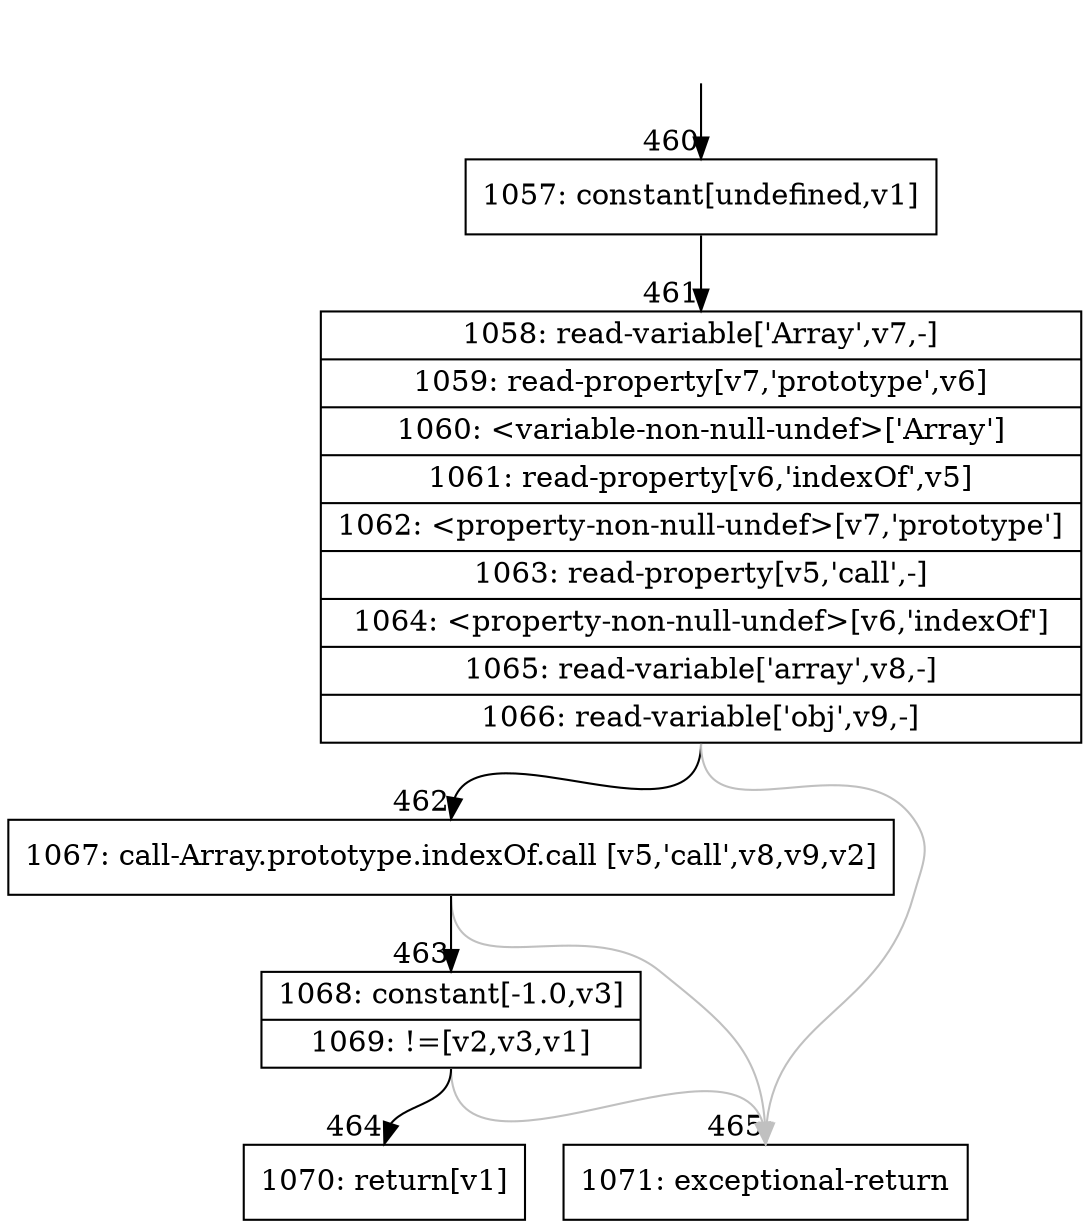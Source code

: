 digraph {
rankdir="TD"
BB_entry50[shape=none,label=""];
BB_entry50 -> BB460 [tailport=s, headport=n, headlabel="    460"]
BB460 [shape=record label="{1057: constant[undefined,v1]}" ] 
BB460 -> BB461 [tailport=s, headport=n, headlabel="      461"]
BB461 [shape=record label="{1058: read-variable['Array',v7,-]|1059: read-property[v7,'prototype',v6]|1060: \<variable-non-null-undef\>['Array']|1061: read-property[v6,'indexOf',v5]|1062: \<property-non-null-undef\>[v7,'prototype']|1063: read-property[v5,'call',-]|1064: \<property-non-null-undef\>[v6,'indexOf']|1065: read-variable['array',v8,-]|1066: read-variable['obj',v9,-]}" ] 
BB461 -> BB462 [tailport=s, headport=n, headlabel="      462"]
BB461 -> BB465 [tailport=s, headport=n, color=gray, headlabel="      465"]
BB462 [shape=record label="{1067: call-Array.prototype.indexOf.call [v5,'call',v8,v9,v2]}" ] 
BB462 -> BB463 [tailport=s, headport=n, headlabel="      463"]
BB462 -> BB465 [tailport=s, headport=n, color=gray]
BB463 [shape=record label="{1068: constant[-1.0,v3]|1069: !=[v2,v3,v1]}" ] 
BB463 -> BB464 [tailport=s, headport=n, headlabel="      464"]
BB463 -> BB465 [tailport=s, headport=n, color=gray]
BB464 [shape=record label="{1070: return[v1]}" ] 
BB465 [shape=record label="{1071: exceptional-return}" ] 
//#$~ 795
}
